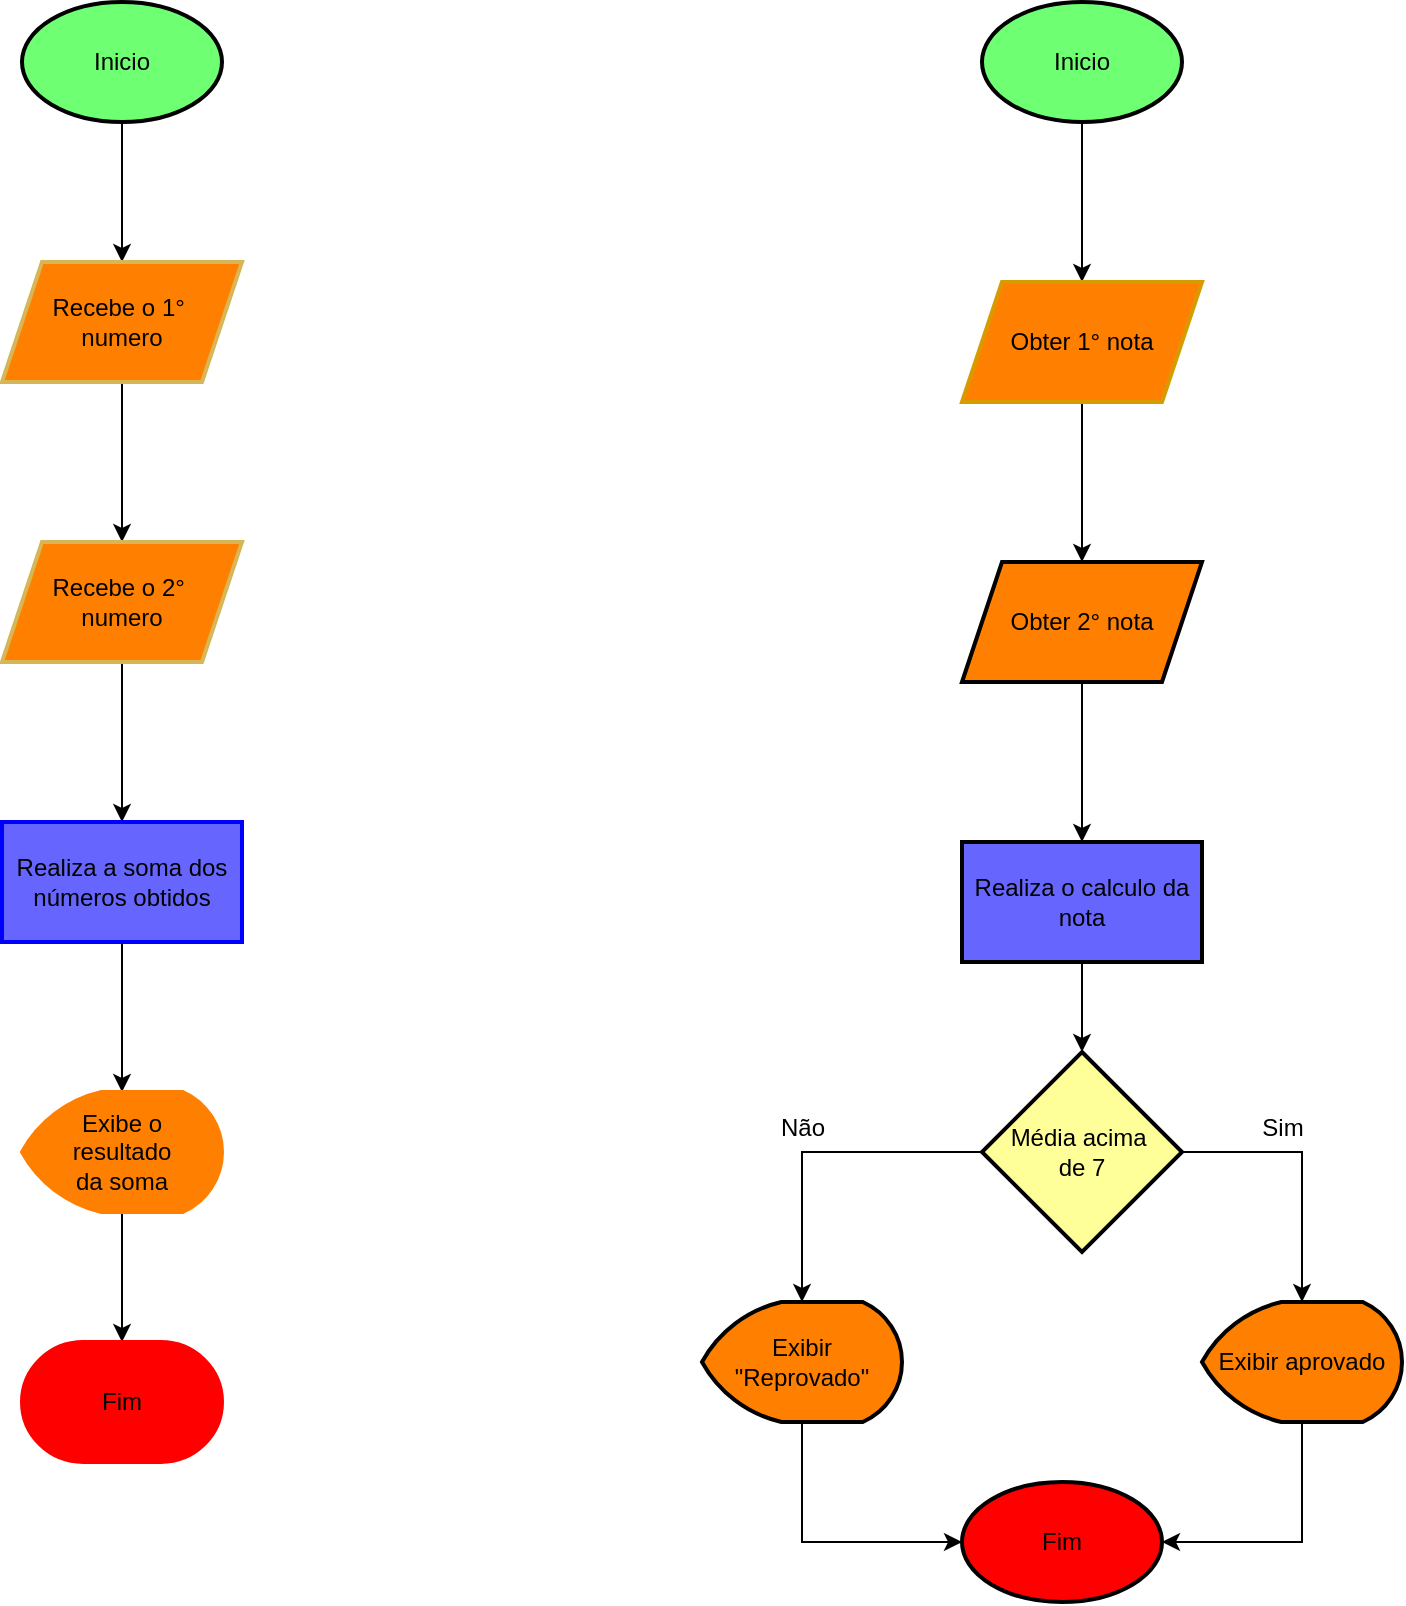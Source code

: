 <mxfile version="23.1.4" type="device" pages="4">
  <diagram name="Página-1" id="wR7VC-pTaN8vTN6p5RdQ">
    <mxGraphModel dx="1050" dy="565" grid="1" gridSize="10" guides="1" tooltips="1" connect="1" arrows="1" fold="1" page="1" pageScale="1" pageWidth="827" pageHeight="1169" math="0" shadow="0">
      <root>
        <mxCell id="0" />
        <mxCell id="1" parent="0" />
        <mxCell id="k7_y7mnopd6a4q_k9q72-3" value="" style="edgeStyle=orthogonalEdgeStyle;rounded=0;orthogonalLoop=1;jettySize=auto;html=1;" edge="1" parent="1" source="k7_y7mnopd6a4q_k9q72-1" target="k7_y7mnopd6a4q_k9q72-2">
          <mxGeometry relative="1" as="geometry" />
        </mxCell>
        <mxCell id="k7_y7mnopd6a4q_k9q72-1" value="Inicio" style="strokeWidth=2;html=1;shape=mxgraph.flowchart.start_1;whiteSpace=wrap;fillColor=#6EFF72;" vertex="1" parent="1">
          <mxGeometry x="90" y="40" width="100" height="60" as="geometry" />
        </mxCell>
        <mxCell id="k7_y7mnopd6a4q_k9q72-5" value="" style="edgeStyle=orthogonalEdgeStyle;rounded=0;orthogonalLoop=1;jettySize=auto;html=1;" edge="1" parent="1" source="k7_y7mnopd6a4q_k9q72-2" target="k7_y7mnopd6a4q_k9q72-4">
          <mxGeometry relative="1" as="geometry" />
        </mxCell>
        <mxCell id="k7_y7mnopd6a4q_k9q72-2" value="Recebe o 1°&amp;nbsp;&lt;br&gt;numero" style="shape=parallelogram;perimeter=parallelogramPerimeter;whiteSpace=wrap;html=1;fixedSize=1;fillColor=#FF8000;strokeWidth=2;strokeColor=#d6b656;" vertex="1" parent="1">
          <mxGeometry x="80" y="170" width="120" height="60" as="geometry" />
        </mxCell>
        <mxCell id="k7_y7mnopd6a4q_k9q72-9" value="" style="edgeStyle=orthogonalEdgeStyle;rounded=0;orthogonalLoop=1;jettySize=auto;html=1;" edge="1" parent="1" source="k7_y7mnopd6a4q_k9q72-4" target="k7_y7mnopd6a4q_k9q72-8">
          <mxGeometry relative="1" as="geometry" />
        </mxCell>
        <mxCell id="k7_y7mnopd6a4q_k9q72-4" value="Recebe o 2°&amp;nbsp;&lt;br&gt;numero" style="shape=parallelogram;perimeter=parallelogramPerimeter;whiteSpace=wrap;html=1;fixedSize=1;fillColor=#FF8000;strokeWidth=2;strokeColor=#d6b656;" vertex="1" parent="1">
          <mxGeometry x="80" y="310" width="120" height="60" as="geometry" />
        </mxCell>
        <mxCell id="k7_y7mnopd6a4q_k9q72-11" value="" style="edgeStyle=orthogonalEdgeStyle;rounded=0;orthogonalLoop=1;jettySize=auto;html=1;" edge="1" parent="1" source="k7_y7mnopd6a4q_k9q72-8" target="k7_y7mnopd6a4q_k9q72-10">
          <mxGeometry relative="1" as="geometry" />
        </mxCell>
        <mxCell id="k7_y7mnopd6a4q_k9q72-8" value="Realiza a soma dos números obtidos" style="whiteSpace=wrap;html=1;fillColor=#6666FF;strokeColor=#0000FF;strokeWidth=2;" vertex="1" parent="1">
          <mxGeometry x="80" y="450" width="120" height="60" as="geometry" />
        </mxCell>
        <mxCell id="k7_y7mnopd6a4q_k9q72-14" value="" style="edgeStyle=orthogonalEdgeStyle;rounded=0;orthogonalLoop=1;jettySize=auto;html=1;" edge="1" parent="1" source="k7_y7mnopd6a4q_k9q72-10" target="k7_y7mnopd6a4q_k9q72-12">
          <mxGeometry relative="1" as="geometry" />
        </mxCell>
        <mxCell id="k7_y7mnopd6a4q_k9q72-10" value="Exibe o&lt;br&gt;resultado&lt;br&gt;da soma" style="strokeWidth=2;html=1;shape=mxgraph.flowchart.display;whiteSpace=wrap;fillColor=#FF8000;strokeColor=#FF8000;" vertex="1" parent="1">
          <mxGeometry x="90" y="585" width="100" height="60" as="geometry" />
        </mxCell>
        <mxCell id="k7_y7mnopd6a4q_k9q72-12" value="Fim" style="strokeWidth=2;html=1;shape=mxgraph.flowchart.terminator;whiteSpace=wrap;fillColor=#FF0000;strokeColor=#FF0000;" vertex="1" parent="1">
          <mxGeometry x="90" y="710" width="100" height="60" as="geometry" />
        </mxCell>
        <mxCell id="k7_y7mnopd6a4q_k9q72-17" value="" style="edgeStyle=orthogonalEdgeStyle;rounded=0;orthogonalLoop=1;jettySize=auto;html=1;" edge="1" parent="1" source="k7_y7mnopd6a4q_k9q72-15" target="k7_y7mnopd6a4q_k9q72-16">
          <mxGeometry relative="1" as="geometry" />
        </mxCell>
        <mxCell id="k7_y7mnopd6a4q_k9q72-15" value="Inicio" style="strokeWidth=2;html=1;shape=mxgraph.flowchart.start_1;whiteSpace=wrap;fillColor=#6EFF72;" vertex="1" parent="1">
          <mxGeometry x="570" y="40" width="100" height="60" as="geometry" />
        </mxCell>
        <mxCell id="k7_y7mnopd6a4q_k9q72-19" value="" style="edgeStyle=orthogonalEdgeStyle;rounded=0;orthogonalLoop=1;jettySize=auto;html=1;" edge="1" parent="1" source="k7_y7mnopd6a4q_k9q72-16" target="k7_y7mnopd6a4q_k9q72-18">
          <mxGeometry relative="1" as="geometry" />
        </mxCell>
        <mxCell id="k7_y7mnopd6a4q_k9q72-16" value="Obter 1° nota" style="shape=parallelogram;perimeter=parallelogramPerimeter;whiteSpace=wrap;html=1;fixedSize=1;fillColor=#FF8000;strokeWidth=2;strokeColor=#d79b00;" vertex="1" parent="1">
          <mxGeometry x="560" y="180" width="120" height="60" as="geometry" />
        </mxCell>
        <mxCell id="k7_y7mnopd6a4q_k9q72-21" value="" style="edgeStyle=orthogonalEdgeStyle;rounded=0;orthogonalLoop=1;jettySize=auto;html=1;" edge="1" parent="1" source="k7_y7mnopd6a4q_k9q72-18" target="k7_y7mnopd6a4q_k9q72-20">
          <mxGeometry relative="1" as="geometry" />
        </mxCell>
        <mxCell id="k7_y7mnopd6a4q_k9q72-18" value="Obter 2° nota" style="shape=parallelogram;perimeter=parallelogramPerimeter;whiteSpace=wrap;html=1;fixedSize=1;fillColor=#FF8000;strokeWidth=2;" vertex="1" parent="1">
          <mxGeometry x="560" y="320" width="120" height="60" as="geometry" />
        </mxCell>
        <mxCell id="k7_y7mnopd6a4q_k9q72-23" value="" style="edgeStyle=orthogonalEdgeStyle;rounded=0;orthogonalLoop=1;jettySize=auto;html=1;" edge="1" parent="1" source="k7_y7mnopd6a4q_k9q72-20" target="k7_y7mnopd6a4q_k9q72-22">
          <mxGeometry relative="1" as="geometry" />
        </mxCell>
        <mxCell id="k7_y7mnopd6a4q_k9q72-20" value="Realiza o calculo da nota" style="whiteSpace=wrap;html=1;fillColor=#6666FF;strokeWidth=2;" vertex="1" parent="1">
          <mxGeometry x="560" y="460" width="120" height="60" as="geometry" />
        </mxCell>
        <mxCell id="k7_y7mnopd6a4q_k9q72-25" value="" style="edgeStyle=orthogonalEdgeStyle;rounded=0;orthogonalLoop=1;jettySize=auto;html=1;" edge="1" parent="1" source="k7_y7mnopd6a4q_k9q72-22" target="k7_y7mnopd6a4q_k9q72-24">
          <mxGeometry relative="1" as="geometry" />
        </mxCell>
        <mxCell id="k7_y7mnopd6a4q_k9q72-28" value="" style="edgeStyle=orthogonalEdgeStyle;rounded=0;orthogonalLoop=1;jettySize=auto;html=1;" edge="1" parent="1" source="k7_y7mnopd6a4q_k9q72-22" target="k7_y7mnopd6a4q_k9q72-27">
          <mxGeometry relative="1" as="geometry" />
        </mxCell>
        <mxCell id="k7_y7mnopd6a4q_k9q72-22" value="Média acima&amp;nbsp;&lt;br&gt;de 7" style="strokeWidth=2;html=1;shape=mxgraph.flowchart.decision;whiteSpace=wrap;fillColor=#FFFF99;" vertex="1" parent="1">
          <mxGeometry x="570" y="565" width="100" height="100" as="geometry" />
        </mxCell>
        <mxCell id="k7_y7mnopd6a4q_k9q72-34" value="" style="edgeStyle=orthogonalEdgeStyle;rounded=0;orthogonalLoop=1;jettySize=auto;html=1;" edge="1" parent="1" source="k7_y7mnopd6a4q_k9q72-24" target="k7_y7mnopd6a4q_k9q72-30">
          <mxGeometry relative="1" as="geometry">
            <Array as="points">
              <mxPoint x="730" y="810" />
            </Array>
          </mxGeometry>
        </mxCell>
        <mxCell id="k7_y7mnopd6a4q_k9q72-24" value="Exibir aprovado" style="strokeWidth=2;html=1;shape=mxgraph.flowchart.display;whiteSpace=wrap;fillColor=#FF8000;" vertex="1" parent="1">
          <mxGeometry x="680" y="690" width="100" height="60" as="geometry" />
        </mxCell>
        <mxCell id="k7_y7mnopd6a4q_k9q72-26" value="Sim" style="text;html=1;align=center;verticalAlign=middle;resizable=0;points=[];autosize=1;strokeColor=none;fillColor=none;" vertex="1" parent="1">
          <mxGeometry x="700" y="588" width="40" height="30" as="geometry" />
        </mxCell>
        <mxCell id="k7_y7mnopd6a4q_k9q72-33" value="" style="edgeStyle=orthogonalEdgeStyle;rounded=0;orthogonalLoop=1;jettySize=auto;html=1;" edge="1" parent="1" source="k7_y7mnopd6a4q_k9q72-27" target="k7_y7mnopd6a4q_k9q72-30">
          <mxGeometry relative="1" as="geometry">
            <Array as="points">
              <mxPoint x="480" y="810" />
            </Array>
          </mxGeometry>
        </mxCell>
        <mxCell id="k7_y7mnopd6a4q_k9q72-27" value="Exibir &lt;br&gt;&quot;Reprovado&quot;&lt;br&gt;" style="strokeWidth=2;html=1;shape=mxgraph.flowchart.display;whiteSpace=wrap;fillColor=#FF8000;" vertex="1" parent="1">
          <mxGeometry x="430" y="690" width="100" height="60" as="geometry" />
        </mxCell>
        <mxCell id="k7_y7mnopd6a4q_k9q72-29" value="Não" style="text;html=1;align=center;verticalAlign=middle;resizable=0;points=[];autosize=1;strokeColor=none;fillColor=none;" vertex="1" parent="1">
          <mxGeometry x="455" y="588" width="50" height="30" as="geometry" />
        </mxCell>
        <mxCell id="k7_y7mnopd6a4q_k9q72-30" value="Fim" style="strokeWidth=2;html=1;shape=mxgraph.flowchart.start_1;whiteSpace=wrap;fillColor=#FF0000;" vertex="1" parent="1">
          <mxGeometry x="560" y="780" width="100" height="60" as="geometry" />
        </mxCell>
      </root>
    </mxGraphModel>
  </diagram>
  <diagram id="u1hLS3k6znB2CZ2pKSDE" name="Página-2">
    <mxGraphModel dx="1050" dy="565" grid="1" gridSize="10" guides="1" tooltips="1" connect="1" arrows="1" fold="1" page="1" pageScale="1" pageWidth="827" pageHeight="1169" math="0" shadow="0">
      <root>
        <mxCell id="0" />
        <mxCell id="1" parent="0" />
        <mxCell id="hy7v12_eNwMkbwDccGWs-4" value="" style="edgeStyle=orthogonalEdgeStyle;rounded=0;orthogonalLoop=1;jettySize=auto;html=1;" edge="1" parent="1" source="hy7v12_eNwMkbwDccGWs-1" target="hy7v12_eNwMkbwDccGWs-3">
          <mxGeometry relative="1" as="geometry" />
        </mxCell>
        <mxCell id="hy7v12_eNwMkbwDccGWs-1" value="Inicio" style="strokeWidth=2;html=1;shape=mxgraph.flowchart.start_1;whiteSpace=wrap;fillColor=#66FF66;" vertex="1" parent="1">
          <mxGeometry x="350" y="60" width="100" height="60" as="geometry" />
        </mxCell>
        <mxCell id="hy7v12_eNwMkbwDccGWs-10" value="" style="edgeStyle=orthogonalEdgeStyle;rounded=0;orthogonalLoop=1;jettySize=auto;html=1;" edge="1" parent="1" source="hy7v12_eNwMkbwDccGWs-3" target="hy7v12_eNwMkbwDccGWs-9">
          <mxGeometry relative="1" as="geometry" />
        </mxCell>
        <mxCell id="hy7v12_eNwMkbwDccGWs-3" value="Solicite um&amp;nbsp;&lt;br&gt;numero ao&amp;nbsp;&lt;br&gt;usuario" style="shape=parallelogram;perimeter=parallelogramPerimeter;whiteSpace=wrap;html=1;fixedSize=1;strokeWidth=2;fillColor=#FF8000;" vertex="1" parent="1">
          <mxGeometry x="340" y="140" width="120" height="60" as="geometry" />
        </mxCell>
        <mxCell id="Uy_k7aLEfI3NjdiMIwzM-2" value="" style="edgeStyle=orthogonalEdgeStyle;rounded=0;orthogonalLoop=1;jettySize=auto;html=1;" edge="1" parent="1" source="hy7v12_eNwMkbwDccGWs-9" target="Uy_k7aLEfI3NjdiMIwzM-1">
          <mxGeometry relative="1" as="geometry">
            <Array as="points">
              <mxPoint x="410" y="310" />
              <mxPoint x="410" y="310" />
            </Array>
          </mxGeometry>
        </mxCell>
        <mxCell id="hy7v12_eNwMkbwDccGWs-9" value="Recebe o&amp;nbsp;&lt;br&gt;numero" style="shape=parallelogram;perimeter=parallelogramPerimeter;whiteSpace=wrap;html=1;fixedSize=1;strokeWidth=2;fillColor=#FF8000;" vertex="1" parent="1">
          <mxGeometry x="340" y="220" width="120" height="60" as="geometry" />
        </mxCell>
        <mxCell id="Uy_k7aLEfI3NjdiMIwzM-5" style="edgeStyle=orthogonalEdgeStyle;rounded=0;orthogonalLoop=1;jettySize=auto;html=1;entryX=0.576;entryY=-0.023;entryDx=0;entryDy=0;entryPerimeter=0;" edge="1" parent="1" source="Uy_k7aLEfI3NjdiMIwzM-8" target="Uy_k7aLEfI3NjdiMIwzM-3">
          <mxGeometry relative="1" as="geometry">
            <mxPoint x="570" y="390" as="targetPoint" />
            <Array as="points">
              <mxPoint x="548" y="390" />
            </Array>
          </mxGeometry>
        </mxCell>
        <mxCell id="Uy_k7aLEfI3NjdiMIwzM-6" style="edgeStyle=orthogonalEdgeStyle;rounded=0;orthogonalLoop=1;jettySize=auto;html=1;entryX=0.6;entryY=-0.077;entryDx=0;entryDy=0;entryPerimeter=0;" edge="1" parent="1">
          <mxGeometry relative="1" as="geometry">
            <mxPoint x="250" y="465.38" as="targetPoint" />
            <mxPoint x="350" y="390" as="sourcePoint" />
            <Array as="points">
              <mxPoint x="250" y="390" />
            </Array>
          </mxGeometry>
        </mxCell>
        <mxCell id="Uy_k7aLEfI3NjdiMIwzM-1" value="O número é maior&lt;br&gt;que 0?" style="strokeWidth=2;html=1;shape=mxgraph.flowchart.decision;whiteSpace=wrap;fillColor=#FFFF99;" vertex="1" parent="1">
          <mxGeometry x="350" y="350" width="120" height="100" as="geometry" />
        </mxCell>
        <mxCell id="Uy_k7aLEfI3NjdiMIwzM-3" value="exibir &quot;positivo&quot;" style="strokeWidth=2;html=1;shape=mxgraph.flowchart.display;whiteSpace=wrap;fillColor=#FF8000;" vertex="1" parent="1">
          <mxGeometry x="500" y="460" width="100" height="60" as="geometry" />
        </mxCell>
        <mxCell id="Uy_k7aLEfI3NjdiMIwzM-4" value="exibir &quot;negativo&quot;" style="strokeWidth=2;html=1;shape=mxgraph.flowchart.display;whiteSpace=wrap;fillColor=#FF8000;" vertex="1" parent="1">
          <mxGeometry x="190" y="460" width="100" height="60" as="geometry" />
        </mxCell>
        <mxCell id="Uy_k7aLEfI3NjdiMIwzM-7" value="menor que 0" style="text;html=1;align=center;verticalAlign=middle;resizable=0;points=[];autosize=1;strokeColor=none;fillColor=none;" vertex="1" parent="1">
          <mxGeometry x="245" y="368" width="90" height="30" as="geometry" />
        </mxCell>
        <mxCell id="Uy_k7aLEfI3NjdiMIwzM-8" value="maior que 0" style="text;html=1;align=center;verticalAlign=middle;resizable=0;points=[];autosize=1;strokeColor=none;fillColor=none;" vertex="1" parent="1">
          <mxGeometry x="455" y="368" width="90" height="30" as="geometry" />
        </mxCell>
        <mxCell id="Uy_k7aLEfI3NjdiMIwzM-11" value="" style="edgeStyle=orthogonalEdgeStyle;rounded=0;orthogonalLoop=1;jettySize=auto;html=1;" edge="1" parent="1" source="Uy_k7aLEfI3NjdiMIwzM-10" target="Uy_k7aLEfI3NjdiMIwzM-4">
          <mxGeometry relative="1" as="geometry" />
        </mxCell>
        <mxCell id="Uy_k7aLEfI3NjdiMIwzM-12" value="" style="edgeStyle=orthogonalEdgeStyle;rounded=0;orthogonalLoop=1;jettySize=auto;html=1;" edge="1" parent="1" source="Uy_k7aLEfI3NjdiMIwzM-10" target="Uy_k7aLEfI3NjdiMIwzM-3">
          <mxGeometry relative="1" as="geometry" />
        </mxCell>
        <mxCell id="Uy_k7aLEfI3NjdiMIwzM-10" value="Fim" style="strokeWidth=2;html=1;shape=mxgraph.flowchart.start_1;whiteSpace=wrap;fillColor=#FF0000;" vertex="1" parent="1">
          <mxGeometry x="360" y="580" width="100" height="60" as="geometry" />
        </mxCell>
      </root>
    </mxGraphModel>
  </diagram>
  <diagram id="SNNelyS4TU7HUBV4ftBP" name="Página-3">
    <mxGraphModel dx="1050" dy="565" grid="1" gridSize="10" guides="1" tooltips="1" connect="1" arrows="1" fold="1" page="1" pageScale="1" pageWidth="827" pageHeight="1169" math="0" shadow="0">
      <root>
        <mxCell id="0" />
        <mxCell id="1" parent="0" />
        <mxCell id="FHDLT9FtpDlZGRGlPgIf-3" value="" style="edgeStyle=orthogonalEdgeStyle;rounded=0;orthogonalLoop=1;jettySize=auto;html=1;" edge="1" parent="1" source="FHDLT9FtpDlZGRGlPgIf-1" target="FHDLT9FtpDlZGRGlPgIf-2">
          <mxGeometry relative="1" as="geometry" />
        </mxCell>
        <mxCell id="FHDLT9FtpDlZGRGlPgIf-1" value="Inicio" style="strokeWidth=2;html=1;shape=mxgraph.flowchart.start_1;whiteSpace=wrap;fillColor=#66FF66;" vertex="1" parent="1">
          <mxGeometry x="350" y="60" width="100" height="60" as="geometry" />
        </mxCell>
        <mxCell id="FHDLT9FtpDlZGRGlPgIf-5" value="" style="edgeStyle=orthogonalEdgeStyle;rounded=0;orthogonalLoop=1;jettySize=auto;html=1;" edge="1" parent="1" source="FHDLT9FtpDlZGRGlPgIf-2" target="FHDLT9FtpDlZGRGlPgIf-4">
          <mxGeometry relative="1" as="geometry" />
        </mxCell>
        <mxCell id="FHDLT9FtpDlZGRGlPgIf-2" value="Solicite um&lt;br&gt;algoritimo" style="shape=parallelogram;perimeter=parallelogramPerimeter;whiteSpace=wrap;html=1;fixedSize=1;strokeWidth=2;fillColor=#FF8000;" vertex="1" parent="1">
          <mxGeometry x="340" y="160" width="120" height="60" as="geometry" />
        </mxCell>
        <mxCell id="FHDLT9FtpDlZGRGlPgIf-17" value="" style="edgeStyle=orthogonalEdgeStyle;rounded=0;orthogonalLoop=1;jettySize=auto;html=1;" edge="1" parent="1" source="FHDLT9FtpDlZGRGlPgIf-4" target="FHDLT9FtpDlZGRGlPgIf-6">
          <mxGeometry relative="1" as="geometry" />
        </mxCell>
        <mxCell id="FHDLT9FtpDlZGRGlPgIf-4" value="Solicite 2 numeros" style="shape=parallelogram;perimeter=parallelogramPerimeter;whiteSpace=wrap;html=1;fixedSize=1;strokeWidth=2;fillColor=#FF8000;" vertex="1" parent="1">
          <mxGeometry x="340" y="260" width="120" height="60" as="geometry" />
        </mxCell>
        <mxCell id="FHDLT9FtpDlZGRGlPgIf-13" style="edgeStyle=orthogonalEdgeStyle;rounded=0;orthogonalLoop=1;jettySize=auto;html=1;entryX=0.5;entryY=0;entryDx=0;entryDy=0;entryPerimeter=0;" edge="1" parent="1" source="FHDLT9FtpDlZGRGlPgIf-6" target="FHDLT9FtpDlZGRGlPgIf-7">
          <mxGeometry relative="1" as="geometry">
            <mxPoint x="570" y="400" as="targetPoint" />
            <Array as="points">
              <mxPoint x="510" y="400" />
              <mxPoint x="510" y="401" />
              <mxPoint x="560" y="401" />
            </Array>
          </mxGeometry>
        </mxCell>
        <mxCell id="FHDLT9FtpDlZGRGlPgIf-14" style="edgeStyle=orthogonalEdgeStyle;rounded=0;orthogonalLoop=1;jettySize=auto;html=1;entryX=0.4;entryY=0.03;entryDx=0;entryDy=0;entryPerimeter=0;" edge="1" parent="1" source="FHDLT9FtpDlZGRGlPgIf-6" target="FHDLT9FtpDlZGRGlPgIf-9">
          <mxGeometry relative="1" as="geometry">
            <mxPoint x="230" y="400" as="targetPoint" />
          </mxGeometry>
        </mxCell>
        <mxCell id="FHDLT9FtpDlZGRGlPgIf-6" value="Qual numero&lt;br&gt;é maior?" style="strokeWidth=2;html=1;shape=mxgraph.flowchart.decision;whiteSpace=wrap;fillColor=#FFFF99;" vertex="1" parent="1">
          <mxGeometry x="350" y="350" width="100" height="100" as="geometry" />
        </mxCell>
        <mxCell id="FHDLT9FtpDlZGRGlPgIf-12" value="" style="edgeStyle=orthogonalEdgeStyle;rounded=0;orthogonalLoop=1;jettySize=auto;html=1;" edge="1" parent="1" source="FHDLT9FtpDlZGRGlPgIf-7" target="FHDLT9FtpDlZGRGlPgIf-10">
          <mxGeometry relative="1" as="geometry">
            <Array as="points">
              <mxPoint x="560" y="600" />
            </Array>
          </mxGeometry>
        </mxCell>
        <mxCell id="FHDLT9FtpDlZGRGlPgIf-7" value="exibir&amp;nbsp;&lt;br&gt;&quot;maior que &amp;gt;&quot;" style="strokeWidth=2;html=1;shape=mxgraph.flowchart.display;whiteSpace=wrap;fillColor=#FF8000;" vertex="1" parent="1">
          <mxGeometry x="510" y="460" width="100" height="60" as="geometry" />
        </mxCell>
        <mxCell id="FHDLT9FtpDlZGRGlPgIf-11" value="" style="edgeStyle=orthogonalEdgeStyle;rounded=0;orthogonalLoop=1;jettySize=auto;html=1;" edge="1" parent="1" source="FHDLT9FtpDlZGRGlPgIf-9" target="FHDLT9FtpDlZGRGlPgIf-10">
          <mxGeometry relative="1" as="geometry">
            <Array as="points">
              <mxPoint x="240" y="600" />
            </Array>
          </mxGeometry>
        </mxCell>
        <mxCell id="FHDLT9FtpDlZGRGlPgIf-9" value="exibir &lt;br&gt;&quot;menor que &amp;lt;&quot;" style="strokeWidth=2;html=1;shape=mxgraph.flowchart.display;whiteSpace=wrap;fillColor=#FF8000;" vertex="1" parent="1">
          <mxGeometry x="190" y="460" width="100" height="60" as="geometry" />
        </mxCell>
        <mxCell id="FHDLT9FtpDlZGRGlPgIf-10" value="Fim" style="strokeWidth=2;html=1;shape=mxgraph.flowchart.start_1;whiteSpace=wrap;fillColor=#FF0000;" vertex="1" parent="1">
          <mxGeometry x="350" y="570" width="100" height="60" as="geometry" />
        </mxCell>
        <mxCell id="FHDLT9FtpDlZGRGlPgIf-15" value="menor" style="text;html=1;align=center;verticalAlign=middle;resizable=0;points=[];autosize=1;strokeColor=none;fillColor=none;" vertex="1" parent="1">
          <mxGeometry x="250" y="378" width="60" height="30" as="geometry" />
        </mxCell>
        <mxCell id="FHDLT9FtpDlZGRGlPgIf-16" value="maior" style="text;html=1;align=center;verticalAlign=middle;resizable=0;points=[];autosize=1;strokeColor=none;fillColor=none;" vertex="1" parent="1">
          <mxGeometry x="465" y="378" width="50" height="30" as="geometry" />
        </mxCell>
      </root>
    </mxGraphModel>
  </diagram>
  <diagram id="74Zm2VAHR5strqjhkyjW" name="Página-4">
    <mxGraphModel dx="1050" dy="565" grid="1" gridSize="10" guides="1" tooltips="1" connect="1" arrows="1" fold="1" page="1" pageScale="1" pageWidth="827" pageHeight="1169" math="0" shadow="0">
      <root>
        <mxCell id="0" />
        <mxCell id="1" parent="0" />
        <mxCell id="ZG2zGs9Q-0OILMx5I0Jp-3" value="" style="edgeStyle=orthogonalEdgeStyle;rounded=0;orthogonalLoop=1;jettySize=auto;html=1;" edge="1" parent="1" source="ZG2zGs9Q-0OILMx5I0Jp-1" target="ZG2zGs9Q-0OILMx5I0Jp-2">
          <mxGeometry relative="1" as="geometry" />
        </mxCell>
        <mxCell id="ZG2zGs9Q-0OILMx5I0Jp-1" value="Inicio" style="strokeWidth=2;html=1;shape=mxgraph.flowchart.start_1;whiteSpace=wrap;fillColor=#66FF66;" vertex="1" parent="1">
          <mxGeometry x="350" y="70" width="100" height="60" as="geometry" />
        </mxCell>
        <mxCell id="ZG2zGs9Q-0OILMx5I0Jp-8" value="" style="edgeStyle=orthogonalEdgeStyle;rounded=0;orthogonalLoop=1;jettySize=auto;html=1;" edge="1" parent="1" source="ZG2zGs9Q-0OILMx5I0Jp-2" target="ZG2zGs9Q-0OILMx5I0Jp-6">
          <mxGeometry relative="1" as="geometry" />
        </mxCell>
        <mxCell id="ZG2zGs9Q-0OILMx5I0Jp-2" value="Obtem a idade" style="shape=parallelogram;perimeter=parallelogramPerimeter;whiteSpace=wrap;html=1;fixedSize=1;strokeWidth=2;fillColor=#FF8000;" vertex="1" parent="1">
          <mxGeometry x="340" y="170" width="120" height="60" as="geometry" />
        </mxCell>
        <mxCell id="ZKra28S70KJOcywsFbRC-4" value="" style="edgeStyle=orthogonalEdgeStyle;rounded=0;orthogonalLoop=1;jettySize=auto;html=1;" edge="1" parent="1" source="ZG2zGs9Q-0OILMx5I0Jp-6" target="ZKra28S70KJOcywsFbRC-1">
          <mxGeometry relative="1" as="geometry" />
        </mxCell>
        <mxCell id="ZKra28S70KJOcywsFbRC-5" value="" style="edgeStyle=orthogonalEdgeStyle;rounded=0;orthogonalLoop=1;jettySize=auto;html=1;" edge="1" parent="1" source="ZG2zGs9Q-0OILMx5I0Jp-6" target="ZKra28S70KJOcywsFbRC-2">
          <mxGeometry relative="1" as="geometry" />
        </mxCell>
        <mxCell id="ZKra28S70KJOcywsFbRC-7" value="" style="edgeStyle=orthogonalEdgeStyle;rounded=0;orthogonalLoop=1;jettySize=auto;html=1;" edge="1" parent="1" source="ZG2zGs9Q-0OILMx5I0Jp-6" target="ZKra28S70KJOcywsFbRC-6">
          <mxGeometry relative="1" as="geometry" />
        </mxCell>
        <mxCell id="ZG2zGs9Q-0OILMx5I0Jp-6" value="É menor de&amp;nbsp;&lt;br&gt;16 anos?" style="strokeWidth=2;html=1;shape=mxgraph.flowchart.decision;whiteSpace=wrap;fillColor=#FFFF99;" vertex="1" parent="1">
          <mxGeometry x="350" y="260" width="100" height="100" as="geometry" />
        </mxCell>
        <mxCell id="ZKra28S70KJOcywsFbRC-1" value="Não pode votar" style="strokeWidth=2;html=1;shape=mxgraph.flowchart.display;whiteSpace=wrap;fillColor=#FF8000;" vertex="1" parent="1">
          <mxGeometry x="180" y="280" width="100" height="60" as="geometry" />
        </mxCell>
        <mxCell id="ZKra28S70KJOcywsFbRC-12" style="edgeStyle=orthogonalEdgeStyle;rounded=0;orthogonalLoop=1;jettySize=auto;html=1;" edge="1" parent="1" source="ZKra28S70KJOcywsFbRC-2" target="ZKra28S70KJOcywsFbRC-6">
          <mxGeometry relative="1" as="geometry">
            <mxPoint x="570" y="480" as="targetPoint" />
            <Array as="points">
              <mxPoint x="570" y="410" />
              <mxPoint x="571" y="410" />
              <mxPoint x="571" y="460" />
            </Array>
          </mxGeometry>
        </mxCell>
        <mxCell id="ZKra28S70KJOcywsFbRC-2" value="De 16 a 18&amp;nbsp;&lt;br&gt;opcional" style="strokeWidth=2;html=1;shape=mxgraph.flowchart.display;whiteSpace=wrap;fillColor=#FF8000;" vertex="1" parent="1">
          <mxGeometry x="520" y="280" width="100" height="60" as="geometry" />
        </mxCell>
        <mxCell id="ZKra28S70KJOcywsFbRC-9" value="" style="edgeStyle=orthogonalEdgeStyle;rounded=0;orthogonalLoop=1;jettySize=auto;html=1;" edge="1" parent="1" source="ZKra28S70KJOcywsFbRC-6" target="ZKra28S70KJOcywsFbRC-8">
          <mxGeometry relative="1" as="geometry" />
        </mxCell>
        <mxCell id="ZKra28S70KJOcywsFbRC-14" value="" style="edgeStyle=orthogonalEdgeStyle;rounded=0;orthogonalLoop=1;jettySize=auto;html=1;" edge="1" parent="1" source="ZKra28S70KJOcywsFbRC-6" target="ZKra28S70KJOcywsFbRC-13">
          <mxGeometry relative="1" as="geometry" />
        </mxCell>
        <mxCell id="ZKra28S70KJOcywsFbRC-6" value="É maior de&amp;nbsp;&lt;br&gt;18 anos?" style="strokeWidth=2;html=1;shape=mxgraph.flowchart.decision;whiteSpace=wrap;fillColor=#FFFF99;" vertex="1" parent="1">
          <mxGeometry x="350" y="410" width="100" height="100" as="geometry" />
        </mxCell>
        <mxCell id="ZKra28S70KJOcywsFbRC-8" value="Obrigatório&amp;nbsp;&lt;br&gt;votar" style="strokeWidth=2;html=1;shape=mxgraph.flowchart.display;whiteSpace=wrap;fillColor=#FF8000;" vertex="1" parent="1">
          <mxGeometry x="180" y="430" width="100" height="60" as="geometry" />
        </mxCell>
        <mxCell id="ZKra28S70KJOcywsFbRC-11" style="edgeStyle=orthogonalEdgeStyle;rounded=0;orthogonalLoop=1;jettySize=auto;html=1;exitX=0.5;exitY=1;exitDx=0;exitDy=0;exitPerimeter=0;entryX=0.572;entryY=1.017;entryDx=0;entryDy=0;entryPerimeter=0;" edge="1" parent="1" source="ZKra28S70KJOcywsFbRC-2" target="ZKra28S70KJOcywsFbRC-2">
          <mxGeometry relative="1" as="geometry" />
        </mxCell>
        <mxCell id="ZKra28S70KJOcywsFbRC-13" value="Fim" style="strokeWidth=2;html=1;shape=mxgraph.flowchart.start_1;whiteSpace=wrap;fillColor=#FF0000;" vertex="1" parent="1">
          <mxGeometry x="350" y="560" width="100" height="60" as="geometry" />
        </mxCell>
      </root>
    </mxGraphModel>
  </diagram>
</mxfile>
